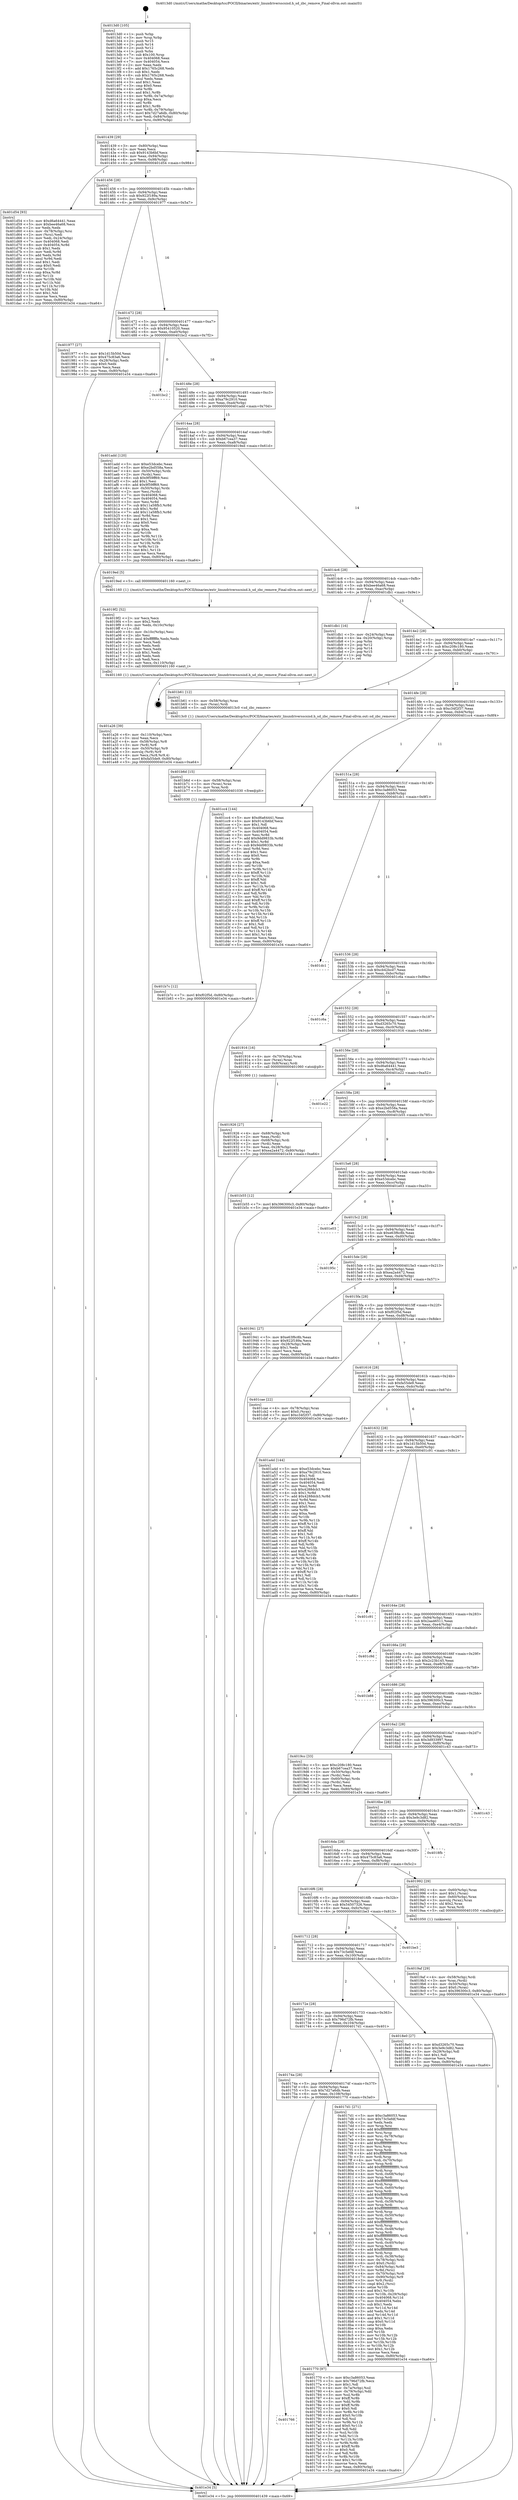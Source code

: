 digraph "0x4013d0" {
  label = "0x4013d0 (/mnt/c/Users/mathe/Desktop/tcc/POCII/binaries/extr_linuxdriversscsisd.h_sd_zbc_remove_Final-ollvm.out::main(0))"
  labelloc = "t"
  node[shape=record]

  Entry [label="",width=0.3,height=0.3,shape=circle,fillcolor=black,style=filled]
  "0x401439" [label="{
     0x401439 [29]\l
     | [instrs]\l
     &nbsp;&nbsp;0x401439 \<+3\>: mov -0x80(%rbp),%eax\l
     &nbsp;&nbsp;0x40143c \<+2\>: mov %eax,%ecx\l
     &nbsp;&nbsp;0x40143e \<+6\>: sub $0x9143b6bf,%ecx\l
     &nbsp;&nbsp;0x401444 \<+6\>: mov %eax,-0x94(%rbp)\l
     &nbsp;&nbsp;0x40144a \<+6\>: mov %ecx,-0x98(%rbp)\l
     &nbsp;&nbsp;0x401450 \<+6\>: je 0000000000401d54 \<main+0x984\>\l
  }"]
  "0x401d54" [label="{
     0x401d54 [93]\l
     | [instrs]\l
     &nbsp;&nbsp;0x401d54 \<+5\>: mov $0xd6a64441,%eax\l
     &nbsp;&nbsp;0x401d59 \<+5\>: mov $0xbee46a68,%ecx\l
     &nbsp;&nbsp;0x401d5e \<+2\>: xor %edx,%edx\l
     &nbsp;&nbsp;0x401d60 \<+4\>: mov -0x78(%rbp),%rsi\l
     &nbsp;&nbsp;0x401d64 \<+2\>: mov (%rsi),%edi\l
     &nbsp;&nbsp;0x401d66 \<+3\>: mov %edi,-0x24(%rbp)\l
     &nbsp;&nbsp;0x401d69 \<+7\>: mov 0x404068,%edi\l
     &nbsp;&nbsp;0x401d70 \<+8\>: mov 0x404054,%r8d\l
     &nbsp;&nbsp;0x401d78 \<+3\>: sub $0x1,%edx\l
     &nbsp;&nbsp;0x401d7b \<+3\>: mov %edi,%r9d\l
     &nbsp;&nbsp;0x401d7e \<+3\>: add %edx,%r9d\l
     &nbsp;&nbsp;0x401d81 \<+4\>: imul %r9d,%edi\l
     &nbsp;&nbsp;0x401d85 \<+3\>: and $0x1,%edi\l
     &nbsp;&nbsp;0x401d88 \<+3\>: cmp $0x0,%edi\l
     &nbsp;&nbsp;0x401d8b \<+4\>: sete %r10b\l
     &nbsp;&nbsp;0x401d8f \<+4\>: cmp $0xa,%r8d\l
     &nbsp;&nbsp;0x401d93 \<+4\>: setl %r11b\l
     &nbsp;&nbsp;0x401d97 \<+3\>: mov %r10b,%bl\l
     &nbsp;&nbsp;0x401d9a \<+3\>: and %r11b,%bl\l
     &nbsp;&nbsp;0x401d9d \<+3\>: xor %r11b,%r10b\l
     &nbsp;&nbsp;0x401da0 \<+3\>: or %r10b,%bl\l
     &nbsp;&nbsp;0x401da3 \<+3\>: test $0x1,%bl\l
     &nbsp;&nbsp;0x401da6 \<+3\>: cmovne %ecx,%eax\l
     &nbsp;&nbsp;0x401da9 \<+3\>: mov %eax,-0x80(%rbp)\l
     &nbsp;&nbsp;0x401dac \<+5\>: jmp 0000000000401e34 \<main+0xa64\>\l
  }"]
  "0x401456" [label="{
     0x401456 [28]\l
     | [instrs]\l
     &nbsp;&nbsp;0x401456 \<+5\>: jmp 000000000040145b \<main+0x8b\>\l
     &nbsp;&nbsp;0x40145b \<+6\>: mov -0x94(%rbp),%eax\l
     &nbsp;&nbsp;0x401461 \<+5\>: sub $0x922f189a,%eax\l
     &nbsp;&nbsp;0x401466 \<+6\>: mov %eax,-0x9c(%rbp)\l
     &nbsp;&nbsp;0x40146c \<+6\>: je 0000000000401977 \<main+0x5a7\>\l
  }"]
  Exit [label="",width=0.3,height=0.3,shape=circle,fillcolor=black,style=filled,peripheries=2]
  "0x401977" [label="{
     0x401977 [27]\l
     | [instrs]\l
     &nbsp;&nbsp;0x401977 \<+5\>: mov $0x1d15b50d,%eax\l
     &nbsp;&nbsp;0x40197c \<+5\>: mov $0x475c83a6,%ecx\l
     &nbsp;&nbsp;0x401981 \<+3\>: mov -0x28(%rbp),%edx\l
     &nbsp;&nbsp;0x401984 \<+3\>: cmp $0x0,%edx\l
     &nbsp;&nbsp;0x401987 \<+3\>: cmove %ecx,%eax\l
     &nbsp;&nbsp;0x40198a \<+3\>: mov %eax,-0x80(%rbp)\l
     &nbsp;&nbsp;0x40198d \<+5\>: jmp 0000000000401e34 \<main+0xa64\>\l
  }"]
  "0x401472" [label="{
     0x401472 [28]\l
     | [instrs]\l
     &nbsp;&nbsp;0x401472 \<+5\>: jmp 0000000000401477 \<main+0xa7\>\l
     &nbsp;&nbsp;0x401477 \<+6\>: mov -0x94(%rbp),%eax\l
     &nbsp;&nbsp;0x40147d \<+5\>: sub $0x95410520,%eax\l
     &nbsp;&nbsp;0x401482 \<+6\>: mov %eax,-0xa0(%rbp)\l
     &nbsp;&nbsp;0x401488 \<+6\>: je 0000000000401bc2 \<main+0x7f2\>\l
  }"]
  "0x401b7c" [label="{
     0x401b7c [12]\l
     | [instrs]\l
     &nbsp;&nbsp;0x401b7c \<+7\>: movl $0xf02f5d,-0x80(%rbp)\l
     &nbsp;&nbsp;0x401b83 \<+5\>: jmp 0000000000401e34 \<main+0xa64\>\l
  }"]
  "0x401bc2" [label="{
     0x401bc2\l
  }", style=dashed]
  "0x40148e" [label="{
     0x40148e [28]\l
     | [instrs]\l
     &nbsp;&nbsp;0x40148e \<+5\>: jmp 0000000000401493 \<main+0xc3\>\l
     &nbsp;&nbsp;0x401493 \<+6\>: mov -0x94(%rbp),%eax\l
     &nbsp;&nbsp;0x401499 \<+5\>: sub $0xa79c2910,%eax\l
     &nbsp;&nbsp;0x40149e \<+6\>: mov %eax,-0xa4(%rbp)\l
     &nbsp;&nbsp;0x4014a4 \<+6\>: je 0000000000401add \<main+0x70d\>\l
  }"]
  "0x401b6d" [label="{
     0x401b6d [15]\l
     | [instrs]\l
     &nbsp;&nbsp;0x401b6d \<+4\>: mov -0x58(%rbp),%rax\l
     &nbsp;&nbsp;0x401b71 \<+3\>: mov (%rax),%rax\l
     &nbsp;&nbsp;0x401b74 \<+3\>: mov %rax,%rdi\l
     &nbsp;&nbsp;0x401b77 \<+5\>: call 0000000000401030 \<free@plt\>\l
     | [calls]\l
     &nbsp;&nbsp;0x401030 \{1\} (unknown)\l
  }"]
  "0x401add" [label="{
     0x401add [120]\l
     | [instrs]\l
     &nbsp;&nbsp;0x401add \<+5\>: mov $0xe53dcebc,%eax\l
     &nbsp;&nbsp;0x401ae2 \<+5\>: mov $0xe2bd558a,%ecx\l
     &nbsp;&nbsp;0x401ae7 \<+4\>: mov -0x50(%rbp),%rdx\l
     &nbsp;&nbsp;0x401aeb \<+2\>: mov (%rdx),%esi\l
     &nbsp;&nbsp;0x401aed \<+6\>: sub $0x9f59ff69,%esi\l
     &nbsp;&nbsp;0x401af3 \<+3\>: add $0x1,%esi\l
     &nbsp;&nbsp;0x401af6 \<+6\>: add $0x9f59ff69,%esi\l
     &nbsp;&nbsp;0x401afc \<+4\>: mov -0x50(%rbp),%rdx\l
     &nbsp;&nbsp;0x401b00 \<+2\>: mov %esi,(%rdx)\l
     &nbsp;&nbsp;0x401b02 \<+7\>: mov 0x404068,%esi\l
     &nbsp;&nbsp;0x401b09 \<+7\>: mov 0x404054,%edi\l
     &nbsp;&nbsp;0x401b10 \<+3\>: mov %esi,%r8d\l
     &nbsp;&nbsp;0x401b13 \<+7\>: sub $0x11a58fb3,%r8d\l
     &nbsp;&nbsp;0x401b1a \<+4\>: sub $0x1,%r8d\l
     &nbsp;&nbsp;0x401b1e \<+7\>: add $0x11a58fb3,%r8d\l
     &nbsp;&nbsp;0x401b25 \<+4\>: imul %r8d,%esi\l
     &nbsp;&nbsp;0x401b29 \<+3\>: and $0x1,%esi\l
     &nbsp;&nbsp;0x401b2c \<+3\>: cmp $0x0,%esi\l
     &nbsp;&nbsp;0x401b2f \<+4\>: sete %r9b\l
     &nbsp;&nbsp;0x401b33 \<+3\>: cmp $0xa,%edi\l
     &nbsp;&nbsp;0x401b36 \<+4\>: setl %r10b\l
     &nbsp;&nbsp;0x401b3a \<+3\>: mov %r9b,%r11b\l
     &nbsp;&nbsp;0x401b3d \<+3\>: and %r10b,%r11b\l
     &nbsp;&nbsp;0x401b40 \<+3\>: xor %r10b,%r9b\l
     &nbsp;&nbsp;0x401b43 \<+3\>: or %r9b,%r11b\l
     &nbsp;&nbsp;0x401b46 \<+4\>: test $0x1,%r11b\l
     &nbsp;&nbsp;0x401b4a \<+3\>: cmovne %ecx,%eax\l
     &nbsp;&nbsp;0x401b4d \<+3\>: mov %eax,-0x80(%rbp)\l
     &nbsp;&nbsp;0x401b50 \<+5\>: jmp 0000000000401e34 \<main+0xa64\>\l
  }"]
  "0x4014aa" [label="{
     0x4014aa [28]\l
     | [instrs]\l
     &nbsp;&nbsp;0x4014aa \<+5\>: jmp 00000000004014af \<main+0xdf\>\l
     &nbsp;&nbsp;0x4014af \<+6\>: mov -0x94(%rbp),%eax\l
     &nbsp;&nbsp;0x4014b5 \<+5\>: sub $0xb67cea37,%eax\l
     &nbsp;&nbsp;0x4014ba \<+6\>: mov %eax,-0xa8(%rbp)\l
     &nbsp;&nbsp;0x4014c0 \<+6\>: je 00000000004019ed \<main+0x61d\>\l
  }"]
  "0x401a26" [label="{
     0x401a26 [39]\l
     | [instrs]\l
     &nbsp;&nbsp;0x401a26 \<+6\>: mov -0x110(%rbp),%ecx\l
     &nbsp;&nbsp;0x401a2c \<+3\>: imul %eax,%ecx\l
     &nbsp;&nbsp;0x401a2f \<+4\>: mov -0x58(%rbp),%r8\l
     &nbsp;&nbsp;0x401a33 \<+3\>: mov (%r8),%r8\l
     &nbsp;&nbsp;0x401a36 \<+4\>: mov -0x50(%rbp),%r9\l
     &nbsp;&nbsp;0x401a3a \<+3\>: movslq (%r9),%r9\l
     &nbsp;&nbsp;0x401a3d \<+4\>: mov %ecx,(%r8,%r9,4)\l
     &nbsp;&nbsp;0x401a41 \<+7\>: movl $0xfa55de9,-0x80(%rbp)\l
     &nbsp;&nbsp;0x401a48 \<+5\>: jmp 0000000000401e34 \<main+0xa64\>\l
  }"]
  "0x4019ed" [label="{
     0x4019ed [5]\l
     | [instrs]\l
     &nbsp;&nbsp;0x4019ed \<+5\>: call 0000000000401160 \<next_i\>\l
     | [calls]\l
     &nbsp;&nbsp;0x401160 \{1\} (/mnt/c/Users/mathe/Desktop/tcc/POCII/binaries/extr_linuxdriversscsisd.h_sd_zbc_remove_Final-ollvm.out::next_i)\l
  }"]
  "0x4014c6" [label="{
     0x4014c6 [28]\l
     | [instrs]\l
     &nbsp;&nbsp;0x4014c6 \<+5\>: jmp 00000000004014cb \<main+0xfb\>\l
     &nbsp;&nbsp;0x4014cb \<+6\>: mov -0x94(%rbp),%eax\l
     &nbsp;&nbsp;0x4014d1 \<+5\>: sub $0xbee46a68,%eax\l
     &nbsp;&nbsp;0x4014d6 \<+6\>: mov %eax,-0xac(%rbp)\l
     &nbsp;&nbsp;0x4014dc \<+6\>: je 0000000000401db1 \<main+0x9e1\>\l
  }"]
  "0x4019f2" [label="{
     0x4019f2 [52]\l
     | [instrs]\l
     &nbsp;&nbsp;0x4019f2 \<+2\>: xor %ecx,%ecx\l
     &nbsp;&nbsp;0x4019f4 \<+5\>: mov $0x2,%edx\l
     &nbsp;&nbsp;0x4019f9 \<+6\>: mov %edx,-0x10c(%rbp)\l
     &nbsp;&nbsp;0x4019ff \<+1\>: cltd\l
     &nbsp;&nbsp;0x401a00 \<+6\>: mov -0x10c(%rbp),%esi\l
     &nbsp;&nbsp;0x401a06 \<+2\>: idiv %esi\l
     &nbsp;&nbsp;0x401a08 \<+6\>: imul $0xfffffffe,%edx,%edx\l
     &nbsp;&nbsp;0x401a0e \<+2\>: mov %ecx,%edi\l
     &nbsp;&nbsp;0x401a10 \<+2\>: sub %edx,%edi\l
     &nbsp;&nbsp;0x401a12 \<+2\>: mov %ecx,%edx\l
     &nbsp;&nbsp;0x401a14 \<+3\>: sub $0x1,%edx\l
     &nbsp;&nbsp;0x401a17 \<+2\>: add %edx,%edi\l
     &nbsp;&nbsp;0x401a19 \<+2\>: sub %edi,%ecx\l
     &nbsp;&nbsp;0x401a1b \<+6\>: mov %ecx,-0x110(%rbp)\l
     &nbsp;&nbsp;0x401a21 \<+5\>: call 0000000000401160 \<next_i\>\l
     | [calls]\l
     &nbsp;&nbsp;0x401160 \{1\} (/mnt/c/Users/mathe/Desktop/tcc/POCII/binaries/extr_linuxdriversscsisd.h_sd_zbc_remove_Final-ollvm.out::next_i)\l
  }"]
  "0x401db1" [label="{
     0x401db1 [16]\l
     | [instrs]\l
     &nbsp;&nbsp;0x401db1 \<+3\>: mov -0x24(%rbp),%eax\l
     &nbsp;&nbsp;0x401db4 \<+4\>: lea -0x20(%rbp),%rsp\l
     &nbsp;&nbsp;0x401db8 \<+1\>: pop %rbx\l
     &nbsp;&nbsp;0x401db9 \<+2\>: pop %r12\l
     &nbsp;&nbsp;0x401dbb \<+2\>: pop %r14\l
     &nbsp;&nbsp;0x401dbd \<+2\>: pop %r15\l
     &nbsp;&nbsp;0x401dbf \<+1\>: pop %rbp\l
     &nbsp;&nbsp;0x401dc0 \<+1\>: ret\l
  }"]
  "0x4014e2" [label="{
     0x4014e2 [28]\l
     | [instrs]\l
     &nbsp;&nbsp;0x4014e2 \<+5\>: jmp 00000000004014e7 \<main+0x117\>\l
     &nbsp;&nbsp;0x4014e7 \<+6\>: mov -0x94(%rbp),%eax\l
     &nbsp;&nbsp;0x4014ed \<+5\>: sub $0xc208c180,%eax\l
     &nbsp;&nbsp;0x4014f2 \<+6\>: mov %eax,-0xb0(%rbp)\l
     &nbsp;&nbsp;0x4014f8 \<+6\>: je 0000000000401b61 \<main+0x791\>\l
  }"]
  "0x4019af" [label="{
     0x4019af [29]\l
     | [instrs]\l
     &nbsp;&nbsp;0x4019af \<+4\>: mov -0x58(%rbp),%rdi\l
     &nbsp;&nbsp;0x4019b3 \<+3\>: mov %rax,(%rdi)\l
     &nbsp;&nbsp;0x4019b6 \<+4\>: mov -0x50(%rbp),%rax\l
     &nbsp;&nbsp;0x4019ba \<+6\>: movl $0x0,(%rax)\l
     &nbsp;&nbsp;0x4019c0 \<+7\>: movl $0x396300c3,-0x80(%rbp)\l
     &nbsp;&nbsp;0x4019c7 \<+5\>: jmp 0000000000401e34 \<main+0xa64\>\l
  }"]
  "0x401b61" [label="{
     0x401b61 [12]\l
     | [instrs]\l
     &nbsp;&nbsp;0x401b61 \<+4\>: mov -0x58(%rbp),%rax\l
     &nbsp;&nbsp;0x401b65 \<+3\>: mov (%rax),%rdi\l
     &nbsp;&nbsp;0x401b68 \<+5\>: call 00000000004013c0 \<sd_zbc_remove\>\l
     | [calls]\l
     &nbsp;&nbsp;0x4013c0 \{1\} (/mnt/c/Users/mathe/Desktop/tcc/POCII/binaries/extr_linuxdriversscsisd.h_sd_zbc_remove_Final-ollvm.out::sd_zbc_remove)\l
  }"]
  "0x4014fe" [label="{
     0x4014fe [28]\l
     | [instrs]\l
     &nbsp;&nbsp;0x4014fe \<+5\>: jmp 0000000000401503 \<main+0x133\>\l
     &nbsp;&nbsp;0x401503 \<+6\>: mov -0x94(%rbp),%eax\l
     &nbsp;&nbsp;0x401509 \<+5\>: sub $0xc34f2f37,%eax\l
     &nbsp;&nbsp;0x40150e \<+6\>: mov %eax,-0xb4(%rbp)\l
     &nbsp;&nbsp;0x401514 \<+6\>: je 0000000000401cc4 \<main+0x8f4\>\l
  }"]
  "0x401926" [label="{
     0x401926 [27]\l
     | [instrs]\l
     &nbsp;&nbsp;0x401926 \<+4\>: mov -0x68(%rbp),%rdi\l
     &nbsp;&nbsp;0x40192a \<+2\>: mov %eax,(%rdi)\l
     &nbsp;&nbsp;0x40192c \<+4\>: mov -0x68(%rbp),%rdi\l
     &nbsp;&nbsp;0x401930 \<+2\>: mov (%rdi),%eax\l
     &nbsp;&nbsp;0x401932 \<+3\>: mov %eax,-0x28(%rbp)\l
     &nbsp;&nbsp;0x401935 \<+7\>: movl $0xea2a4472,-0x80(%rbp)\l
     &nbsp;&nbsp;0x40193c \<+5\>: jmp 0000000000401e34 \<main+0xa64\>\l
  }"]
  "0x401cc4" [label="{
     0x401cc4 [144]\l
     | [instrs]\l
     &nbsp;&nbsp;0x401cc4 \<+5\>: mov $0xd6a64441,%eax\l
     &nbsp;&nbsp;0x401cc9 \<+5\>: mov $0x9143b6bf,%ecx\l
     &nbsp;&nbsp;0x401cce \<+2\>: mov $0x1,%dl\l
     &nbsp;&nbsp;0x401cd0 \<+7\>: mov 0x404068,%esi\l
     &nbsp;&nbsp;0x401cd7 \<+7\>: mov 0x404054,%edi\l
     &nbsp;&nbsp;0x401cde \<+3\>: mov %esi,%r8d\l
     &nbsp;&nbsp;0x401ce1 \<+7\>: add $0x9dd9833b,%r8d\l
     &nbsp;&nbsp;0x401ce8 \<+4\>: sub $0x1,%r8d\l
     &nbsp;&nbsp;0x401cec \<+7\>: sub $0x9dd9833b,%r8d\l
     &nbsp;&nbsp;0x401cf3 \<+4\>: imul %r8d,%esi\l
     &nbsp;&nbsp;0x401cf7 \<+3\>: and $0x1,%esi\l
     &nbsp;&nbsp;0x401cfa \<+3\>: cmp $0x0,%esi\l
     &nbsp;&nbsp;0x401cfd \<+4\>: sete %r9b\l
     &nbsp;&nbsp;0x401d01 \<+3\>: cmp $0xa,%edi\l
     &nbsp;&nbsp;0x401d04 \<+4\>: setl %r10b\l
     &nbsp;&nbsp;0x401d08 \<+3\>: mov %r9b,%r11b\l
     &nbsp;&nbsp;0x401d0b \<+4\>: xor $0xff,%r11b\l
     &nbsp;&nbsp;0x401d0f \<+3\>: mov %r10b,%bl\l
     &nbsp;&nbsp;0x401d12 \<+3\>: xor $0xff,%bl\l
     &nbsp;&nbsp;0x401d15 \<+3\>: xor $0x1,%dl\l
     &nbsp;&nbsp;0x401d18 \<+3\>: mov %r11b,%r14b\l
     &nbsp;&nbsp;0x401d1b \<+4\>: and $0xff,%r14b\l
     &nbsp;&nbsp;0x401d1f \<+3\>: and %dl,%r9b\l
     &nbsp;&nbsp;0x401d22 \<+3\>: mov %bl,%r15b\l
     &nbsp;&nbsp;0x401d25 \<+4\>: and $0xff,%r15b\l
     &nbsp;&nbsp;0x401d29 \<+3\>: and %dl,%r10b\l
     &nbsp;&nbsp;0x401d2c \<+3\>: or %r9b,%r14b\l
     &nbsp;&nbsp;0x401d2f \<+3\>: or %r10b,%r15b\l
     &nbsp;&nbsp;0x401d32 \<+3\>: xor %r15b,%r14b\l
     &nbsp;&nbsp;0x401d35 \<+3\>: or %bl,%r11b\l
     &nbsp;&nbsp;0x401d38 \<+4\>: xor $0xff,%r11b\l
     &nbsp;&nbsp;0x401d3c \<+3\>: or $0x1,%dl\l
     &nbsp;&nbsp;0x401d3f \<+3\>: and %dl,%r11b\l
     &nbsp;&nbsp;0x401d42 \<+3\>: or %r11b,%r14b\l
     &nbsp;&nbsp;0x401d45 \<+4\>: test $0x1,%r14b\l
     &nbsp;&nbsp;0x401d49 \<+3\>: cmovne %ecx,%eax\l
     &nbsp;&nbsp;0x401d4c \<+3\>: mov %eax,-0x80(%rbp)\l
     &nbsp;&nbsp;0x401d4f \<+5\>: jmp 0000000000401e34 \<main+0xa64\>\l
  }"]
  "0x40151a" [label="{
     0x40151a [28]\l
     | [instrs]\l
     &nbsp;&nbsp;0x40151a \<+5\>: jmp 000000000040151f \<main+0x14f\>\l
     &nbsp;&nbsp;0x40151f \<+6\>: mov -0x94(%rbp),%eax\l
     &nbsp;&nbsp;0x401525 \<+5\>: sub $0xc3a86053,%eax\l
     &nbsp;&nbsp;0x40152a \<+6\>: mov %eax,-0xb8(%rbp)\l
     &nbsp;&nbsp;0x401530 \<+6\>: je 0000000000401dc1 \<main+0x9f1\>\l
  }"]
  "0x4013d0" [label="{
     0x4013d0 [105]\l
     | [instrs]\l
     &nbsp;&nbsp;0x4013d0 \<+1\>: push %rbp\l
     &nbsp;&nbsp;0x4013d1 \<+3\>: mov %rsp,%rbp\l
     &nbsp;&nbsp;0x4013d4 \<+2\>: push %r15\l
     &nbsp;&nbsp;0x4013d6 \<+2\>: push %r14\l
     &nbsp;&nbsp;0x4013d8 \<+2\>: push %r12\l
     &nbsp;&nbsp;0x4013da \<+1\>: push %rbx\l
     &nbsp;&nbsp;0x4013db \<+7\>: sub $0x100,%rsp\l
     &nbsp;&nbsp;0x4013e2 \<+7\>: mov 0x404068,%eax\l
     &nbsp;&nbsp;0x4013e9 \<+7\>: mov 0x404054,%ecx\l
     &nbsp;&nbsp;0x4013f0 \<+2\>: mov %eax,%edx\l
     &nbsp;&nbsp;0x4013f2 \<+6\>: add $0x1765c268,%edx\l
     &nbsp;&nbsp;0x4013f8 \<+3\>: sub $0x1,%edx\l
     &nbsp;&nbsp;0x4013fb \<+6\>: sub $0x1765c268,%edx\l
     &nbsp;&nbsp;0x401401 \<+3\>: imul %edx,%eax\l
     &nbsp;&nbsp;0x401404 \<+3\>: and $0x1,%eax\l
     &nbsp;&nbsp;0x401407 \<+3\>: cmp $0x0,%eax\l
     &nbsp;&nbsp;0x40140a \<+4\>: sete %r8b\l
     &nbsp;&nbsp;0x40140e \<+4\>: and $0x1,%r8b\l
     &nbsp;&nbsp;0x401412 \<+4\>: mov %r8b,-0x7a(%rbp)\l
     &nbsp;&nbsp;0x401416 \<+3\>: cmp $0xa,%ecx\l
     &nbsp;&nbsp;0x401419 \<+4\>: setl %r8b\l
     &nbsp;&nbsp;0x40141d \<+4\>: and $0x1,%r8b\l
     &nbsp;&nbsp;0x401421 \<+4\>: mov %r8b,-0x79(%rbp)\l
     &nbsp;&nbsp;0x401425 \<+7\>: movl $0x7d27a6db,-0x80(%rbp)\l
     &nbsp;&nbsp;0x40142c \<+6\>: mov %edi,-0x84(%rbp)\l
     &nbsp;&nbsp;0x401432 \<+7\>: mov %rsi,-0x90(%rbp)\l
  }"]
  "0x401dc1" [label="{
     0x401dc1\l
  }", style=dashed]
  "0x401536" [label="{
     0x401536 [28]\l
     | [instrs]\l
     &nbsp;&nbsp;0x401536 \<+5\>: jmp 000000000040153b \<main+0x16b\>\l
     &nbsp;&nbsp;0x40153b \<+6\>: mov -0x94(%rbp),%eax\l
     &nbsp;&nbsp;0x401541 \<+5\>: sub $0xcb42bcd7,%eax\l
     &nbsp;&nbsp;0x401546 \<+6\>: mov %eax,-0xbc(%rbp)\l
     &nbsp;&nbsp;0x40154c \<+6\>: je 0000000000401c6a \<main+0x89a\>\l
  }"]
  "0x401e34" [label="{
     0x401e34 [5]\l
     | [instrs]\l
     &nbsp;&nbsp;0x401e34 \<+5\>: jmp 0000000000401439 \<main+0x69\>\l
  }"]
  "0x401c6a" [label="{
     0x401c6a\l
  }", style=dashed]
  "0x401552" [label="{
     0x401552 [28]\l
     | [instrs]\l
     &nbsp;&nbsp;0x401552 \<+5\>: jmp 0000000000401557 \<main+0x187\>\l
     &nbsp;&nbsp;0x401557 \<+6\>: mov -0x94(%rbp),%eax\l
     &nbsp;&nbsp;0x40155d \<+5\>: sub $0xd3265c70,%eax\l
     &nbsp;&nbsp;0x401562 \<+6\>: mov %eax,-0xc0(%rbp)\l
     &nbsp;&nbsp;0x401568 \<+6\>: je 0000000000401916 \<main+0x546\>\l
  }"]
  "0x401766" [label="{
     0x401766\l
  }", style=dashed]
  "0x401916" [label="{
     0x401916 [16]\l
     | [instrs]\l
     &nbsp;&nbsp;0x401916 \<+4\>: mov -0x70(%rbp),%rax\l
     &nbsp;&nbsp;0x40191a \<+3\>: mov (%rax),%rax\l
     &nbsp;&nbsp;0x40191d \<+4\>: mov 0x8(%rax),%rdi\l
     &nbsp;&nbsp;0x401921 \<+5\>: call 0000000000401060 \<atoi@plt\>\l
     | [calls]\l
     &nbsp;&nbsp;0x401060 \{1\} (unknown)\l
  }"]
  "0x40156e" [label="{
     0x40156e [28]\l
     | [instrs]\l
     &nbsp;&nbsp;0x40156e \<+5\>: jmp 0000000000401573 \<main+0x1a3\>\l
     &nbsp;&nbsp;0x401573 \<+6\>: mov -0x94(%rbp),%eax\l
     &nbsp;&nbsp;0x401579 \<+5\>: sub $0xd6a64441,%eax\l
     &nbsp;&nbsp;0x40157e \<+6\>: mov %eax,-0xc4(%rbp)\l
     &nbsp;&nbsp;0x401584 \<+6\>: je 0000000000401e22 \<main+0xa52\>\l
  }"]
  "0x401770" [label="{
     0x401770 [97]\l
     | [instrs]\l
     &nbsp;&nbsp;0x401770 \<+5\>: mov $0xc3a86053,%eax\l
     &nbsp;&nbsp;0x401775 \<+5\>: mov $0x796d72fb,%ecx\l
     &nbsp;&nbsp;0x40177a \<+2\>: mov $0x1,%dl\l
     &nbsp;&nbsp;0x40177c \<+4\>: mov -0x7a(%rbp),%sil\l
     &nbsp;&nbsp;0x401780 \<+4\>: mov -0x79(%rbp),%dil\l
     &nbsp;&nbsp;0x401784 \<+3\>: mov %sil,%r8b\l
     &nbsp;&nbsp;0x401787 \<+4\>: xor $0xff,%r8b\l
     &nbsp;&nbsp;0x40178b \<+3\>: mov %dil,%r9b\l
     &nbsp;&nbsp;0x40178e \<+4\>: xor $0xff,%r9b\l
     &nbsp;&nbsp;0x401792 \<+3\>: xor $0x0,%dl\l
     &nbsp;&nbsp;0x401795 \<+3\>: mov %r8b,%r10b\l
     &nbsp;&nbsp;0x401798 \<+4\>: and $0x0,%r10b\l
     &nbsp;&nbsp;0x40179c \<+3\>: and %dl,%sil\l
     &nbsp;&nbsp;0x40179f \<+3\>: mov %r9b,%r11b\l
     &nbsp;&nbsp;0x4017a2 \<+4\>: and $0x0,%r11b\l
     &nbsp;&nbsp;0x4017a6 \<+3\>: and %dl,%dil\l
     &nbsp;&nbsp;0x4017a9 \<+3\>: or %sil,%r10b\l
     &nbsp;&nbsp;0x4017ac \<+3\>: or %dil,%r11b\l
     &nbsp;&nbsp;0x4017af \<+3\>: xor %r11b,%r10b\l
     &nbsp;&nbsp;0x4017b2 \<+3\>: or %r9b,%r8b\l
     &nbsp;&nbsp;0x4017b5 \<+4\>: xor $0xff,%r8b\l
     &nbsp;&nbsp;0x4017b9 \<+3\>: or $0x0,%dl\l
     &nbsp;&nbsp;0x4017bc \<+3\>: and %dl,%r8b\l
     &nbsp;&nbsp;0x4017bf \<+3\>: or %r8b,%r10b\l
     &nbsp;&nbsp;0x4017c2 \<+4\>: test $0x1,%r10b\l
     &nbsp;&nbsp;0x4017c6 \<+3\>: cmovne %ecx,%eax\l
     &nbsp;&nbsp;0x4017c9 \<+3\>: mov %eax,-0x80(%rbp)\l
     &nbsp;&nbsp;0x4017cc \<+5\>: jmp 0000000000401e34 \<main+0xa64\>\l
  }"]
  "0x401e22" [label="{
     0x401e22\l
  }", style=dashed]
  "0x40158a" [label="{
     0x40158a [28]\l
     | [instrs]\l
     &nbsp;&nbsp;0x40158a \<+5\>: jmp 000000000040158f \<main+0x1bf\>\l
     &nbsp;&nbsp;0x40158f \<+6\>: mov -0x94(%rbp),%eax\l
     &nbsp;&nbsp;0x401595 \<+5\>: sub $0xe2bd558a,%eax\l
     &nbsp;&nbsp;0x40159a \<+6\>: mov %eax,-0xc8(%rbp)\l
     &nbsp;&nbsp;0x4015a0 \<+6\>: je 0000000000401b55 \<main+0x785\>\l
  }"]
  "0x40174a" [label="{
     0x40174a [28]\l
     | [instrs]\l
     &nbsp;&nbsp;0x40174a \<+5\>: jmp 000000000040174f \<main+0x37f\>\l
     &nbsp;&nbsp;0x40174f \<+6\>: mov -0x94(%rbp),%eax\l
     &nbsp;&nbsp;0x401755 \<+5\>: sub $0x7d27a6db,%eax\l
     &nbsp;&nbsp;0x40175a \<+6\>: mov %eax,-0x108(%rbp)\l
     &nbsp;&nbsp;0x401760 \<+6\>: je 0000000000401770 \<main+0x3a0\>\l
  }"]
  "0x401b55" [label="{
     0x401b55 [12]\l
     | [instrs]\l
     &nbsp;&nbsp;0x401b55 \<+7\>: movl $0x396300c3,-0x80(%rbp)\l
     &nbsp;&nbsp;0x401b5c \<+5\>: jmp 0000000000401e34 \<main+0xa64\>\l
  }"]
  "0x4015a6" [label="{
     0x4015a6 [28]\l
     | [instrs]\l
     &nbsp;&nbsp;0x4015a6 \<+5\>: jmp 00000000004015ab \<main+0x1db\>\l
     &nbsp;&nbsp;0x4015ab \<+6\>: mov -0x94(%rbp),%eax\l
     &nbsp;&nbsp;0x4015b1 \<+5\>: sub $0xe53dcebc,%eax\l
     &nbsp;&nbsp;0x4015b6 \<+6\>: mov %eax,-0xcc(%rbp)\l
     &nbsp;&nbsp;0x4015bc \<+6\>: je 0000000000401e03 \<main+0xa33\>\l
  }"]
  "0x4017d1" [label="{
     0x4017d1 [271]\l
     | [instrs]\l
     &nbsp;&nbsp;0x4017d1 \<+5\>: mov $0xc3a86053,%eax\l
     &nbsp;&nbsp;0x4017d6 \<+5\>: mov $0x73c5efdf,%ecx\l
     &nbsp;&nbsp;0x4017db \<+2\>: xor %edx,%edx\l
     &nbsp;&nbsp;0x4017dd \<+3\>: mov %rsp,%rsi\l
     &nbsp;&nbsp;0x4017e0 \<+4\>: add $0xfffffffffffffff0,%rsi\l
     &nbsp;&nbsp;0x4017e4 \<+3\>: mov %rsi,%rsp\l
     &nbsp;&nbsp;0x4017e7 \<+4\>: mov %rsi,-0x78(%rbp)\l
     &nbsp;&nbsp;0x4017eb \<+3\>: mov %rsp,%rsi\l
     &nbsp;&nbsp;0x4017ee \<+4\>: add $0xfffffffffffffff0,%rsi\l
     &nbsp;&nbsp;0x4017f2 \<+3\>: mov %rsi,%rsp\l
     &nbsp;&nbsp;0x4017f5 \<+3\>: mov %rsp,%rdi\l
     &nbsp;&nbsp;0x4017f8 \<+4\>: add $0xfffffffffffffff0,%rdi\l
     &nbsp;&nbsp;0x4017fc \<+3\>: mov %rdi,%rsp\l
     &nbsp;&nbsp;0x4017ff \<+4\>: mov %rdi,-0x70(%rbp)\l
     &nbsp;&nbsp;0x401803 \<+3\>: mov %rsp,%rdi\l
     &nbsp;&nbsp;0x401806 \<+4\>: add $0xfffffffffffffff0,%rdi\l
     &nbsp;&nbsp;0x40180a \<+3\>: mov %rdi,%rsp\l
     &nbsp;&nbsp;0x40180d \<+4\>: mov %rdi,-0x68(%rbp)\l
     &nbsp;&nbsp;0x401811 \<+3\>: mov %rsp,%rdi\l
     &nbsp;&nbsp;0x401814 \<+4\>: add $0xfffffffffffffff0,%rdi\l
     &nbsp;&nbsp;0x401818 \<+3\>: mov %rdi,%rsp\l
     &nbsp;&nbsp;0x40181b \<+4\>: mov %rdi,-0x60(%rbp)\l
     &nbsp;&nbsp;0x40181f \<+3\>: mov %rsp,%rdi\l
     &nbsp;&nbsp;0x401822 \<+4\>: add $0xfffffffffffffff0,%rdi\l
     &nbsp;&nbsp;0x401826 \<+3\>: mov %rdi,%rsp\l
     &nbsp;&nbsp;0x401829 \<+4\>: mov %rdi,-0x58(%rbp)\l
     &nbsp;&nbsp;0x40182d \<+3\>: mov %rsp,%rdi\l
     &nbsp;&nbsp;0x401830 \<+4\>: add $0xfffffffffffffff0,%rdi\l
     &nbsp;&nbsp;0x401834 \<+3\>: mov %rdi,%rsp\l
     &nbsp;&nbsp;0x401837 \<+4\>: mov %rdi,-0x50(%rbp)\l
     &nbsp;&nbsp;0x40183b \<+3\>: mov %rsp,%rdi\l
     &nbsp;&nbsp;0x40183e \<+4\>: add $0xfffffffffffffff0,%rdi\l
     &nbsp;&nbsp;0x401842 \<+3\>: mov %rdi,%rsp\l
     &nbsp;&nbsp;0x401845 \<+4\>: mov %rdi,-0x48(%rbp)\l
     &nbsp;&nbsp;0x401849 \<+3\>: mov %rsp,%rdi\l
     &nbsp;&nbsp;0x40184c \<+4\>: add $0xfffffffffffffff0,%rdi\l
     &nbsp;&nbsp;0x401850 \<+3\>: mov %rdi,%rsp\l
     &nbsp;&nbsp;0x401853 \<+4\>: mov %rdi,-0x40(%rbp)\l
     &nbsp;&nbsp;0x401857 \<+3\>: mov %rsp,%rdi\l
     &nbsp;&nbsp;0x40185a \<+4\>: add $0xfffffffffffffff0,%rdi\l
     &nbsp;&nbsp;0x40185e \<+3\>: mov %rdi,%rsp\l
     &nbsp;&nbsp;0x401861 \<+4\>: mov %rdi,-0x38(%rbp)\l
     &nbsp;&nbsp;0x401865 \<+4\>: mov -0x78(%rbp),%rdi\l
     &nbsp;&nbsp;0x401869 \<+6\>: movl $0x0,(%rdi)\l
     &nbsp;&nbsp;0x40186f \<+7\>: mov -0x84(%rbp),%r8d\l
     &nbsp;&nbsp;0x401876 \<+3\>: mov %r8d,(%rsi)\l
     &nbsp;&nbsp;0x401879 \<+4\>: mov -0x70(%rbp),%rdi\l
     &nbsp;&nbsp;0x40187d \<+7\>: mov -0x90(%rbp),%r9\l
     &nbsp;&nbsp;0x401884 \<+3\>: mov %r9,(%rdi)\l
     &nbsp;&nbsp;0x401887 \<+3\>: cmpl $0x2,(%rsi)\l
     &nbsp;&nbsp;0x40188a \<+4\>: setne %r10b\l
     &nbsp;&nbsp;0x40188e \<+4\>: and $0x1,%r10b\l
     &nbsp;&nbsp;0x401892 \<+4\>: mov %r10b,-0x29(%rbp)\l
     &nbsp;&nbsp;0x401896 \<+8\>: mov 0x404068,%r11d\l
     &nbsp;&nbsp;0x40189e \<+7\>: mov 0x404054,%ebx\l
     &nbsp;&nbsp;0x4018a5 \<+3\>: sub $0x1,%edx\l
     &nbsp;&nbsp;0x4018a8 \<+3\>: mov %r11d,%r14d\l
     &nbsp;&nbsp;0x4018ab \<+3\>: add %edx,%r14d\l
     &nbsp;&nbsp;0x4018ae \<+4\>: imul %r14d,%r11d\l
     &nbsp;&nbsp;0x4018b2 \<+4\>: and $0x1,%r11d\l
     &nbsp;&nbsp;0x4018b6 \<+4\>: cmp $0x0,%r11d\l
     &nbsp;&nbsp;0x4018ba \<+4\>: sete %r10b\l
     &nbsp;&nbsp;0x4018be \<+3\>: cmp $0xa,%ebx\l
     &nbsp;&nbsp;0x4018c1 \<+4\>: setl %r15b\l
     &nbsp;&nbsp;0x4018c5 \<+3\>: mov %r10b,%r12b\l
     &nbsp;&nbsp;0x4018c8 \<+3\>: and %r15b,%r12b\l
     &nbsp;&nbsp;0x4018cb \<+3\>: xor %r15b,%r10b\l
     &nbsp;&nbsp;0x4018ce \<+3\>: or %r10b,%r12b\l
     &nbsp;&nbsp;0x4018d1 \<+4\>: test $0x1,%r12b\l
     &nbsp;&nbsp;0x4018d5 \<+3\>: cmovne %ecx,%eax\l
     &nbsp;&nbsp;0x4018d8 \<+3\>: mov %eax,-0x80(%rbp)\l
     &nbsp;&nbsp;0x4018db \<+5\>: jmp 0000000000401e34 \<main+0xa64\>\l
  }"]
  "0x401e03" [label="{
     0x401e03\l
  }", style=dashed]
  "0x4015c2" [label="{
     0x4015c2 [28]\l
     | [instrs]\l
     &nbsp;&nbsp;0x4015c2 \<+5\>: jmp 00000000004015c7 \<main+0x1f7\>\l
     &nbsp;&nbsp;0x4015c7 \<+6\>: mov -0x94(%rbp),%eax\l
     &nbsp;&nbsp;0x4015cd \<+5\>: sub $0xe63f6c8b,%eax\l
     &nbsp;&nbsp;0x4015d2 \<+6\>: mov %eax,-0xd0(%rbp)\l
     &nbsp;&nbsp;0x4015d8 \<+6\>: je 000000000040195c \<main+0x58c\>\l
  }"]
  "0x40172e" [label="{
     0x40172e [28]\l
     | [instrs]\l
     &nbsp;&nbsp;0x40172e \<+5\>: jmp 0000000000401733 \<main+0x363\>\l
     &nbsp;&nbsp;0x401733 \<+6\>: mov -0x94(%rbp),%eax\l
     &nbsp;&nbsp;0x401739 \<+5\>: sub $0x796d72fb,%eax\l
     &nbsp;&nbsp;0x40173e \<+6\>: mov %eax,-0x104(%rbp)\l
     &nbsp;&nbsp;0x401744 \<+6\>: je 00000000004017d1 \<main+0x401\>\l
  }"]
  "0x40195c" [label="{
     0x40195c\l
  }", style=dashed]
  "0x4015de" [label="{
     0x4015de [28]\l
     | [instrs]\l
     &nbsp;&nbsp;0x4015de \<+5\>: jmp 00000000004015e3 \<main+0x213\>\l
     &nbsp;&nbsp;0x4015e3 \<+6\>: mov -0x94(%rbp),%eax\l
     &nbsp;&nbsp;0x4015e9 \<+5\>: sub $0xea2a4472,%eax\l
     &nbsp;&nbsp;0x4015ee \<+6\>: mov %eax,-0xd4(%rbp)\l
     &nbsp;&nbsp;0x4015f4 \<+6\>: je 0000000000401941 \<main+0x571\>\l
  }"]
  "0x4018e0" [label="{
     0x4018e0 [27]\l
     | [instrs]\l
     &nbsp;&nbsp;0x4018e0 \<+5\>: mov $0xd3265c70,%eax\l
     &nbsp;&nbsp;0x4018e5 \<+5\>: mov $0x3e9c3d82,%ecx\l
     &nbsp;&nbsp;0x4018ea \<+3\>: mov -0x29(%rbp),%dl\l
     &nbsp;&nbsp;0x4018ed \<+3\>: test $0x1,%dl\l
     &nbsp;&nbsp;0x4018f0 \<+3\>: cmovne %ecx,%eax\l
     &nbsp;&nbsp;0x4018f3 \<+3\>: mov %eax,-0x80(%rbp)\l
     &nbsp;&nbsp;0x4018f6 \<+5\>: jmp 0000000000401e34 \<main+0xa64\>\l
  }"]
  "0x401941" [label="{
     0x401941 [27]\l
     | [instrs]\l
     &nbsp;&nbsp;0x401941 \<+5\>: mov $0xe63f6c8b,%eax\l
     &nbsp;&nbsp;0x401946 \<+5\>: mov $0x922f189a,%ecx\l
     &nbsp;&nbsp;0x40194b \<+3\>: mov -0x28(%rbp),%edx\l
     &nbsp;&nbsp;0x40194e \<+3\>: cmp $0x1,%edx\l
     &nbsp;&nbsp;0x401951 \<+3\>: cmovl %ecx,%eax\l
     &nbsp;&nbsp;0x401954 \<+3\>: mov %eax,-0x80(%rbp)\l
     &nbsp;&nbsp;0x401957 \<+5\>: jmp 0000000000401e34 \<main+0xa64\>\l
  }"]
  "0x4015fa" [label="{
     0x4015fa [28]\l
     | [instrs]\l
     &nbsp;&nbsp;0x4015fa \<+5\>: jmp 00000000004015ff \<main+0x22f\>\l
     &nbsp;&nbsp;0x4015ff \<+6\>: mov -0x94(%rbp),%eax\l
     &nbsp;&nbsp;0x401605 \<+5\>: sub $0xf02f5d,%eax\l
     &nbsp;&nbsp;0x40160a \<+6\>: mov %eax,-0xd8(%rbp)\l
     &nbsp;&nbsp;0x401610 \<+6\>: je 0000000000401cae \<main+0x8de\>\l
  }"]
  "0x401712" [label="{
     0x401712 [28]\l
     | [instrs]\l
     &nbsp;&nbsp;0x401712 \<+5\>: jmp 0000000000401717 \<main+0x347\>\l
     &nbsp;&nbsp;0x401717 \<+6\>: mov -0x94(%rbp),%eax\l
     &nbsp;&nbsp;0x40171d \<+5\>: sub $0x73c5efdf,%eax\l
     &nbsp;&nbsp;0x401722 \<+6\>: mov %eax,-0x100(%rbp)\l
     &nbsp;&nbsp;0x401728 \<+6\>: je 00000000004018e0 \<main+0x510\>\l
  }"]
  "0x401cae" [label="{
     0x401cae [22]\l
     | [instrs]\l
     &nbsp;&nbsp;0x401cae \<+4\>: mov -0x78(%rbp),%rax\l
     &nbsp;&nbsp;0x401cb2 \<+6\>: movl $0x0,(%rax)\l
     &nbsp;&nbsp;0x401cb8 \<+7\>: movl $0xc34f2f37,-0x80(%rbp)\l
     &nbsp;&nbsp;0x401cbf \<+5\>: jmp 0000000000401e34 \<main+0xa64\>\l
  }"]
  "0x401616" [label="{
     0x401616 [28]\l
     | [instrs]\l
     &nbsp;&nbsp;0x401616 \<+5\>: jmp 000000000040161b \<main+0x24b\>\l
     &nbsp;&nbsp;0x40161b \<+6\>: mov -0x94(%rbp),%eax\l
     &nbsp;&nbsp;0x401621 \<+5\>: sub $0xfa55de9,%eax\l
     &nbsp;&nbsp;0x401626 \<+6\>: mov %eax,-0xdc(%rbp)\l
     &nbsp;&nbsp;0x40162c \<+6\>: je 0000000000401a4d \<main+0x67d\>\l
  }"]
  "0x401be3" [label="{
     0x401be3\l
  }", style=dashed]
  "0x401a4d" [label="{
     0x401a4d [144]\l
     | [instrs]\l
     &nbsp;&nbsp;0x401a4d \<+5\>: mov $0xe53dcebc,%eax\l
     &nbsp;&nbsp;0x401a52 \<+5\>: mov $0xa79c2910,%ecx\l
     &nbsp;&nbsp;0x401a57 \<+2\>: mov $0x1,%dl\l
     &nbsp;&nbsp;0x401a59 \<+7\>: mov 0x404068,%esi\l
     &nbsp;&nbsp;0x401a60 \<+7\>: mov 0x404054,%edi\l
     &nbsp;&nbsp;0x401a67 \<+3\>: mov %esi,%r8d\l
     &nbsp;&nbsp;0x401a6a \<+7\>: sub $0x4288dcb3,%r8d\l
     &nbsp;&nbsp;0x401a71 \<+4\>: sub $0x1,%r8d\l
     &nbsp;&nbsp;0x401a75 \<+7\>: add $0x4288dcb3,%r8d\l
     &nbsp;&nbsp;0x401a7c \<+4\>: imul %r8d,%esi\l
     &nbsp;&nbsp;0x401a80 \<+3\>: and $0x1,%esi\l
     &nbsp;&nbsp;0x401a83 \<+3\>: cmp $0x0,%esi\l
     &nbsp;&nbsp;0x401a86 \<+4\>: sete %r9b\l
     &nbsp;&nbsp;0x401a8a \<+3\>: cmp $0xa,%edi\l
     &nbsp;&nbsp;0x401a8d \<+4\>: setl %r10b\l
     &nbsp;&nbsp;0x401a91 \<+3\>: mov %r9b,%r11b\l
     &nbsp;&nbsp;0x401a94 \<+4\>: xor $0xff,%r11b\l
     &nbsp;&nbsp;0x401a98 \<+3\>: mov %r10b,%bl\l
     &nbsp;&nbsp;0x401a9b \<+3\>: xor $0xff,%bl\l
     &nbsp;&nbsp;0x401a9e \<+3\>: xor $0x1,%dl\l
     &nbsp;&nbsp;0x401aa1 \<+3\>: mov %r11b,%r14b\l
     &nbsp;&nbsp;0x401aa4 \<+4\>: and $0xff,%r14b\l
     &nbsp;&nbsp;0x401aa8 \<+3\>: and %dl,%r9b\l
     &nbsp;&nbsp;0x401aab \<+3\>: mov %bl,%r15b\l
     &nbsp;&nbsp;0x401aae \<+4\>: and $0xff,%r15b\l
     &nbsp;&nbsp;0x401ab2 \<+3\>: and %dl,%r10b\l
     &nbsp;&nbsp;0x401ab5 \<+3\>: or %r9b,%r14b\l
     &nbsp;&nbsp;0x401ab8 \<+3\>: or %r10b,%r15b\l
     &nbsp;&nbsp;0x401abb \<+3\>: xor %r15b,%r14b\l
     &nbsp;&nbsp;0x401abe \<+3\>: or %bl,%r11b\l
     &nbsp;&nbsp;0x401ac1 \<+4\>: xor $0xff,%r11b\l
     &nbsp;&nbsp;0x401ac5 \<+3\>: or $0x1,%dl\l
     &nbsp;&nbsp;0x401ac8 \<+3\>: and %dl,%r11b\l
     &nbsp;&nbsp;0x401acb \<+3\>: or %r11b,%r14b\l
     &nbsp;&nbsp;0x401ace \<+4\>: test $0x1,%r14b\l
     &nbsp;&nbsp;0x401ad2 \<+3\>: cmovne %ecx,%eax\l
     &nbsp;&nbsp;0x401ad5 \<+3\>: mov %eax,-0x80(%rbp)\l
     &nbsp;&nbsp;0x401ad8 \<+5\>: jmp 0000000000401e34 \<main+0xa64\>\l
  }"]
  "0x401632" [label="{
     0x401632 [28]\l
     | [instrs]\l
     &nbsp;&nbsp;0x401632 \<+5\>: jmp 0000000000401637 \<main+0x267\>\l
     &nbsp;&nbsp;0x401637 \<+6\>: mov -0x94(%rbp),%eax\l
     &nbsp;&nbsp;0x40163d \<+5\>: sub $0x1d15b50d,%eax\l
     &nbsp;&nbsp;0x401642 \<+6\>: mov %eax,-0xe0(%rbp)\l
     &nbsp;&nbsp;0x401648 \<+6\>: je 0000000000401c91 \<main+0x8c1\>\l
  }"]
  "0x4016f6" [label="{
     0x4016f6 [28]\l
     | [instrs]\l
     &nbsp;&nbsp;0x4016f6 \<+5\>: jmp 00000000004016fb \<main+0x32b\>\l
     &nbsp;&nbsp;0x4016fb \<+6\>: mov -0x94(%rbp),%eax\l
     &nbsp;&nbsp;0x401701 \<+5\>: sub $0x54507326,%eax\l
     &nbsp;&nbsp;0x401706 \<+6\>: mov %eax,-0xfc(%rbp)\l
     &nbsp;&nbsp;0x40170c \<+6\>: je 0000000000401be3 \<main+0x813\>\l
  }"]
  "0x401c91" [label="{
     0x401c91\l
  }", style=dashed]
  "0x40164e" [label="{
     0x40164e [28]\l
     | [instrs]\l
     &nbsp;&nbsp;0x40164e \<+5\>: jmp 0000000000401653 \<main+0x283\>\l
     &nbsp;&nbsp;0x401653 \<+6\>: mov -0x94(%rbp),%eax\l
     &nbsp;&nbsp;0x401659 \<+5\>: sub $0x2aa46511,%eax\l
     &nbsp;&nbsp;0x40165e \<+6\>: mov %eax,-0xe4(%rbp)\l
     &nbsp;&nbsp;0x401664 \<+6\>: je 0000000000401c9d \<main+0x8cd\>\l
  }"]
  "0x401992" [label="{
     0x401992 [29]\l
     | [instrs]\l
     &nbsp;&nbsp;0x401992 \<+4\>: mov -0x60(%rbp),%rax\l
     &nbsp;&nbsp;0x401996 \<+6\>: movl $0x1,(%rax)\l
     &nbsp;&nbsp;0x40199c \<+4\>: mov -0x60(%rbp),%rax\l
     &nbsp;&nbsp;0x4019a0 \<+3\>: movslq (%rax),%rax\l
     &nbsp;&nbsp;0x4019a3 \<+4\>: shl $0x2,%rax\l
     &nbsp;&nbsp;0x4019a7 \<+3\>: mov %rax,%rdi\l
     &nbsp;&nbsp;0x4019aa \<+5\>: call 0000000000401050 \<malloc@plt\>\l
     | [calls]\l
     &nbsp;&nbsp;0x401050 \{1\} (unknown)\l
  }"]
  "0x401c9d" [label="{
     0x401c9d\l
  }", style=dashed]
  "0x40166a" [label="{
     0x40166a [28]\l
     | [instrs]\l
     &nbsp;&nbsp;0x40166a \<+5\>: jmp 000000000040166f \<main+0x29f\>\l
     &nbsp;&nbsp;0x40166f \<+6\>: mov -0x94(%rbp),%eax\l
     &nbsp;&nbsp;0x401675 \<+5\>: sub $0x2c23b145,%eax\l
     &nbsp;&nbsp;0x40167a \<+6\>: mov %eax,-0xe8(%rbp)\l
     &nbsp;&nbsp;0x401680 \<+6\>: je 0000000000401b88 \<main+0x7b8\>\l
  }"]
  "0x4016da" [label="{
     0x4016da [28]\l
     | [instrs]\l
     &nbsp;&nbsp;0x4016da \<+5\>: jmp 00000000004016df \<main+0x30f\>\l
     &nbsp;&nbsp;0x4016df \<+6\>: mov -0x94(%rbp),%eax\l
     &nbsp;&nbsp;0x4016e5 \<+5\>: sub $0x475c83a6,%eax\l
     &nbsp;&nbsp;0x4016ea \<+6\>: mov %eax,-0xf8(%rbp)\l
     &nbsp;&nbsp;0x4016f0 \<+6\>: je 0000000000401992 \<main+0x5c2\>\l
  }"]
  "0x401b88" [label="{
     0x401b88\l
  }", style=dashed]
  "0x401686" [label="{
     0x401686 [28]\l
     | [instrs]\l
     &nbsp;&nbsp;0x401686 \<+5\>: jmp 000000000040168b \<main+0x2bb\>\l
     &nbsp;&nbsp;0x40168b \<+6\>: mov -0x94(%rbp),%eax\l
     &nbsp;&nbsp;0x401691 \<+5\>: sub $0x396300c3,%eax\l
     &nbsp;&nbsp;0x401696 \<+6\>: mov %eax,-0xec(%rbp)\l
     &nbsp;&nbsp;0x40169c \<+6\>: je 00000000004019cc \<main+0x5fc\>\l
  }"]
  "0x4018fb" [label="{
     0x4018fb\l
  }", style=dashed]
  "0x4019cc" [label="{
     0x4019cc [33]\l
     | [instrs]\l
     &nbsp;&nbsp;0x4019cc \<+5\>: mov $0xc208c180,%eax\l
     &nbsp;&nbsp;0x4019d1 \<+5\>: mov $0xb67cea37,%ecx\l
     &nbsp;&nbsp;0x4019d6 \<+4\>: mov -0x50(%rbp),%rdx\l
     &nbsp;&nbsp;0x4019da \<+2\>: mov (%rdx),%esi\l
     &nbsp;&nbsp;0x4019dc \<+4\>: mov -0x60(%rbp),%rdx\l
     &nbsp;&nbsp;0x4019e0 \<+2\>: cmp (%rdx),%esi\l
     &nbsp;&nbsp;0x4019e2 \<+3\>: cmovl %ecx,%eax\l
     &nbsp;&nbsp;0x4019e5 \<+3\>: mov %eax,-0x80(%rbp)\l
     &nbsp;&nbsp;0x4019e8 \<+5\>: jmp 0000000000401e34 \<main+0xa64\>\l
  }"]
  "0x4016a2" [label="{
     0x4016a2 [28]\l
     | [instrs]\l
     &nbsp;&nbsp;0x4016a2 \<+5\>: jmp 00000000004016a7 \<main+0x2d7\>\l
     &nbsp;&nbsp;0x4016a7 \<+6\>: mov -0x94(%rbp),%eax\l
     &nbsp;&nbsp;0x4016ad \<+5\>: sub $0x3d933997,%eax\l
     &nbsp;&nbsp;0x4016b2 \<+6\>: mov %eax,-0xf0(%rbp)\l
     &nbsp;&nbsp;0x4016b8 \<+6\>: je 0000000000401c43 \<main+0x873\>\l
  }"]
  "0x4016be" [label="{
     0x4016be [28]\l
     | [instrs]\l
     &nbsp;&nbsp;0x4016be \<+5\>: jmp 00000000004016c3 \<main+0x2f3\>\l
     &nbsp;&nbsp;0x4016c3 \<+6\>: mov -0x94(%rbp),%eax\l
     &nbsp;&nbsp;0x4016c9 \<+5\>: sub $0x3e9c3d82,%eax\l
     &nbsp;&nbsp;0x4016ce \<+6\>: mov %eax,-0xf4(%rbp)\l
     &nbsp;&nbsp;0x4016d4 \<+6\>: je 00000000004018fb \<main+0x52b\>\l
  }"]
  "0x401c43" [label="{
     0x401c43\l
  }", style=dashed]
  Entry -> "0x4013d0" [label=" 1"]
  "0x401439" -> "0x401d54" [label=" 1"]
  "0x401439" -> "0x401456" [label=" 17"]
  "0x401db1" -> Exit [label=" 1"]
  "0x401456" -> "0x401977" [label=" 1"]
  "0x401456" -> "0x401472" [label=" 16"]
  "0x401d54" -> "0x401e34" [label=" 1"]
  "0x401472" -> "0x401bc2" [label=" 0"]
  "0x401472" -> "0x40148e" [label=" 16"]
  "0x401cc4" -> "0x401e34" [label=" 1"]
  "0x40148e" -> "0x401add" [label=" 1"]
  "0x40148e" -> "0x4014aa" [label=" 15"]
  "0x401cae" -> "0x401e34" [label=" 1"]
  "0x4014aa" -> "0x4019ed" [label=" 1"]
  "0x4014aa" -> "0x4014c6" [label=" 14"]
  "0x401b7c" -> "0x401e34" [label=" 1"]
  "0x4014c6" -> "0x401db1" [label=" 1"]
  "0x4014c6" -> "0x4014e2" [label=" 13"]
  "0x401b6d" -> "0x401b7c" [label=" 1"]
  "0x4014e2" -> "0x401b61" [label=" 1"]
  "0x4014e2" -> "0x4014fe" [label=" 12"]
  "0x401b61" -> "0x401b6d" [label=" 1"]
  "0x4014fe" -> "0x401cc4" [label=" 1"]
  "0x4014fe" -> "0x40151a" [label=" 11"]
  "0x401b55" -> "0x401e34" [label=" 1"]
  "0x40151a" -> "0x401dc1" [label=" 0"]
  "0x40151a" -> "0x401536" [label=" 11"]
  "0x401a4d" -> "0x401e34" [label=" 1"]
  "0x401536" -> "0x401c6a" [label=" 0"]
  "0x401536" -> "0x401552" [label=" 11"]
  "0x401a26" -> "0x401e34" [label=" 1"]
  "0x401552" -> "0x401916" [label=" 1"]
  "0x401552" -> "0x40156e" [label=" 10"]
  "0x4019f2" -> "0x401a26" [label=" 1"]
  "0x40156e" -> "0x401e22" [label=" 0"]
  "0x40156e" -> "0x40158a" [label=" 10"]
  "0x4019ed" -> "0x4019f2" [label=" 1"]
  "0x40158a" -> "0x401b55" [label=" 1"]
  "0x40158a" -> "0x4015a6" [label=" 9"]
  "0x4019af" -> "0x401e34" [label=" 1"]
  "0x4015a6" -> "0x401e03" [label=" 0"]
  "0x4015a6" -> "0x4015c2" [label=" 9"]
  "0x401992" -> "0x4019af" [label=" 1"]
  "0x4015c2" -> "0x40195c" [label=" 0"]
  "0x4015c2" -> "0x4015de" [label=" 9"]
  "0x401941" -> "0x401e34" [label=" 1"]
  "0x4015de" -> "0x401941" [label=" 1"]
  "0x4015de" -> "0x4015fa" [label=" 8"]
  "0x401926" -> "0x401e34" [label=" 1"]
  "0x4015fa" -> "0x401cae" [label=" 1"]
  "0x4015fa" -> "0x401616" [label=" 7"]
  "0x4018e0" -> "0x401e34" [label=" 1"]
  "0x401616" -> "0x401a4d" [label=" 1"]
  "0x401616" -> "0x401632" [label=" 6"]
  "0x4017d1" -> "0x401e34" [label=" 1"]
  "0x401632" -> "0x401c91" [label=" 0"]
  "0x401632" -> "0x40164e" [label=" 6"]
  "0x401e34" -> "0x401439" [label=" 17"]
  "0x40164e" -> "0x401c9d" [label=" 0"]
  "0x40164e" -> "0x40166a" [label=" 6"]
  "0x4013d0" -> "0x401439" [label=" 1"]
  "0x40166a" -> "0x401b88" [label=" 0"]
  "0x40166a" -> "0x401686" [label=" 6"]
  "0x40174a" -> "0x401766" [label=" 0"]
  "0x401686" -> "0x4019cc" [label=" 2"]
  "0x401686" -> "0x4016a2" [label=" 4"]
  "0x40174a" -> "0x401770" [label=" 1"]
  "0x4016a2" -> "0x401c43" [label=" 0"]
  "0x4016a2" -> "0x4016be" [label=" 4"]
  "0x4019cc" -> "0x401e34" [label=" 2"]
  "0x4016be" -> "0x4018fb" [label=" 0"]
  "0x4016be" -> "0x4016da" [label=" 4"]
  "0x401770" -> "0x401e34" [label=" 1"]
  "0x4016da" -> "0x401992" [label=" 1"]
  "0x4016da" -> "0x4016f6" [label=" 3"]
  "0x401add" -> "0x401e34" [label=" 1"]
  "0x4016f6" -> "0x401be3" [label=" 0"]
  "0x4016f6" -> "0x401712" [label=" 3"]
  "0x401916" -> "0x401926" [label=" 1"]
  "0x401712" -> "0x4018e0" [label=" 1"]
  "0x401712" -> "0x40172e" [label=" 2"]
  "0x401977" -> "0x401e34" [label=" 1"]
  "0x40172e" -> "0x4017d1" [label=" 1"]
  "0x40172e" -> "0x40174a" [label=" 1"]
}
